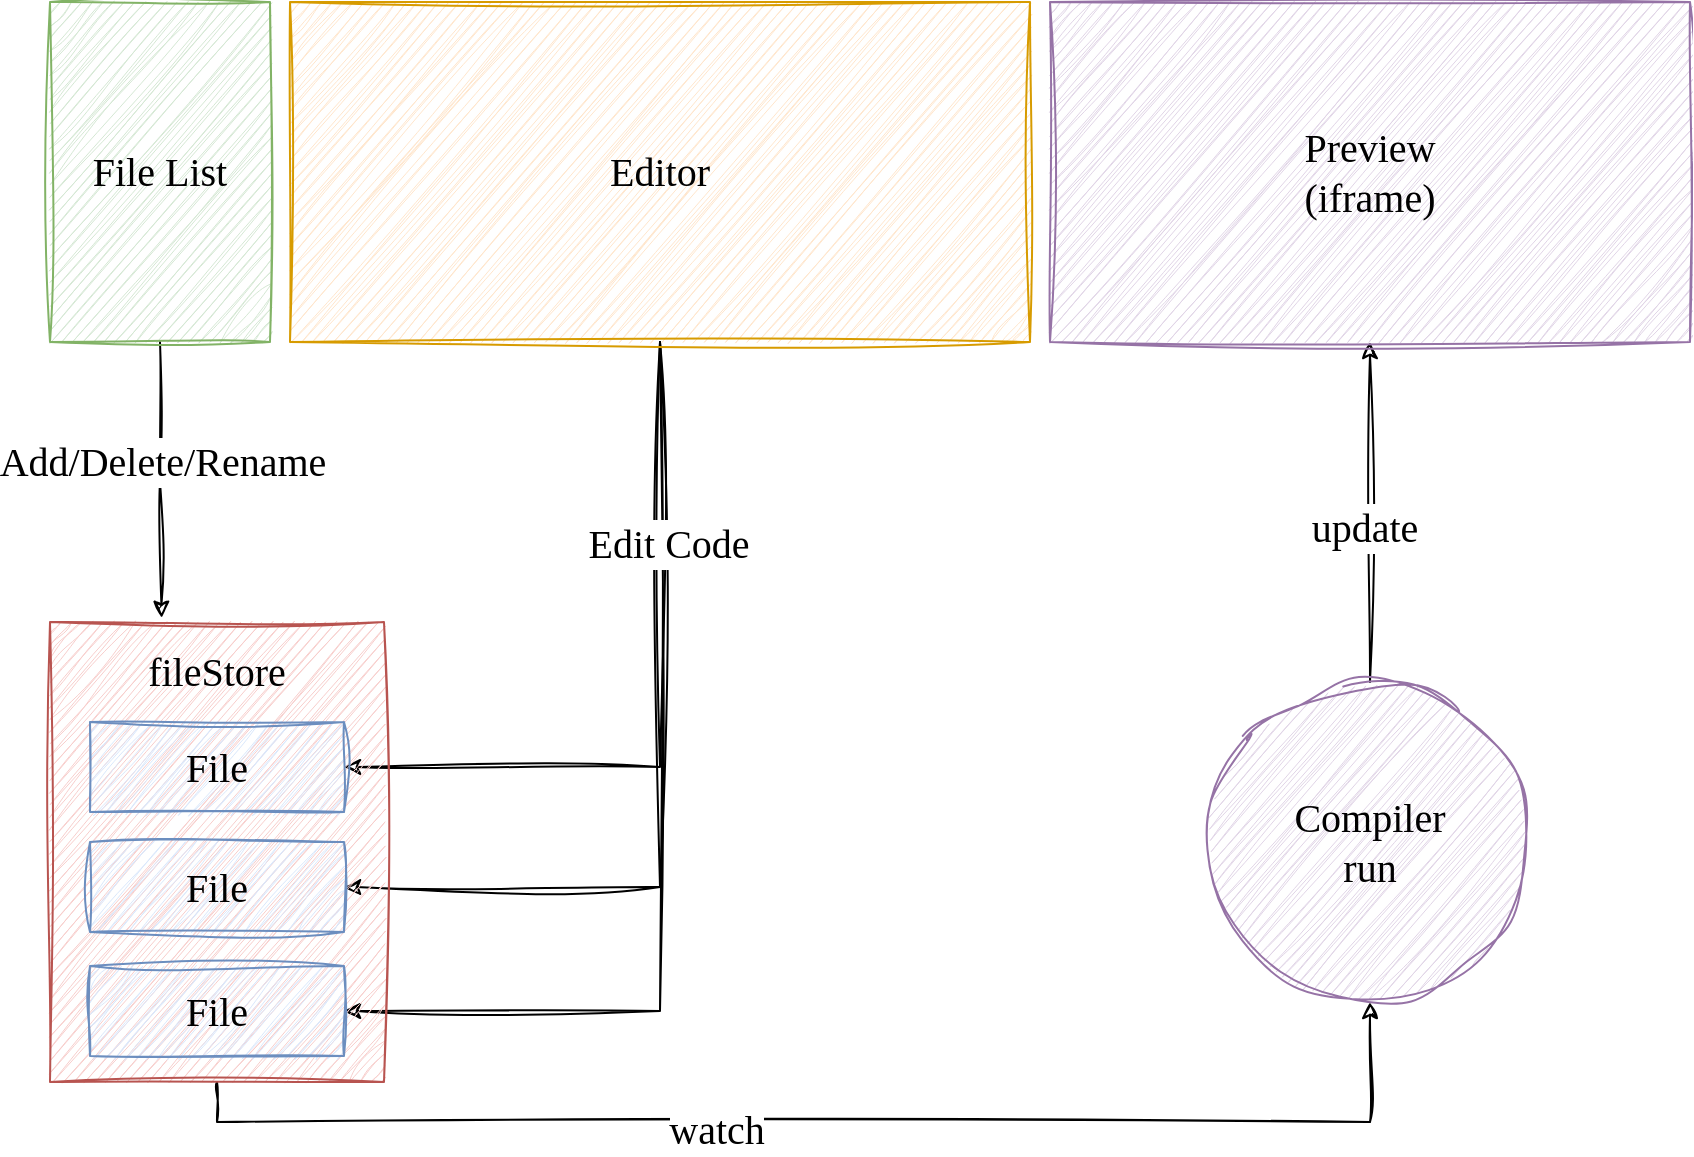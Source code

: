 <mxfile version="21.7.1" type="github">
  <diagram name="Page-1" id="pionsqpKZHJQi0cGghkE">
    <mxGraphModel dx="2073" dy="1222" grid="1" gridSize="10" guides="1" tooltips="1" connect="1" arrows="1" fold="1" page="1" pageScale="1" pageWidth="827" pageHeight="1169" math="0" shadow="0">
      <root>
        <mxCell id="0" />
        <mxCell id="1" parent="0" />
        <mxCell id="qivVjun7uS5Yy_yrhOOn-16" style="edgeStyle=orthogonalEdgeStyle;rounded=0;sketch=1;hachureGap=4;jiggle=2;curveFitting=1;orthogonalLoop=1;jettySize=auto;html=1;exitX=0.5;exitY=1;exitDx=0;exitDy=0;entryX=0.334;entryY=-0.009;entryDx=0;entryDy=0;entryPerimeter=0;fontFamily=Architects Daughter;fontSource=https%3A%2F%2Ffonts.googleapis.com%2Fcss%3Ffamily%3DArchitects%2BDaughter;fontSize=16;" edge="1" parent="1" source="qivVjun7uS5Yy_yrhOOn-6" target="qivVjun7uS5Yy_yrhOOn-9">
          <mxGeometry relative="1" as="geometry" />
        </mxCell>
        <mxCell id="qivVjun7uS5Yy_yrhOOn-17" value="&lt;font face=&quot;Comic Sans MS&quot;&gt;Add/Delete/Rename&lt;/font&gt;" style="edgeLabel;html=1;align=center;verticalAlign=middle;resizable=0;points=[];fontSize=20;fontFamily=Architects Daughter;" vertex="1" connectable="0" parent="qivVjun7uS5Yy_yrhOOn-16">
          <mxGeometry x="-0.146" y="1" relative="1" as="geometry">
            <mxPoint y="1" as="offset" />
          </mxGeometry>
        </mxCell>
        <mxCell id="qivVjun7uS5Yy_yrhOOn-6" value="&lt;font face=&quot;Comic Sans MS&quot;&gt;File List&lt;/font&gt;" style="rounded=0;whiteSpace=wrap;html=1;sketch=1;hachureGap=4;jiggle=2;curveFitting=1;fontFamily=Architects Daughter;fontSource=https%3A%2F%2Ffonts.googleapis.com%2Fcss%3Ffamily%3DArchitects%2BDaughter;fontSize=20;fillColor=#d5e8d4;strokeColor=#82b366;" vertex="1" parent="1">
          <mxGeometry x="273" y="210" width="110" height="170" as="geometry" />
        </mxCell>
        <mxCell id="qivVjun7uS5Yy_yrhOOn-18" style="edgeStyle=orthogonalEdgeStyle;rounded=0;sketch=1;hachureGap=4;jiggle=2;curveFitting=1;orthogonalLoop=1;jettySize=auto;html=1;exitX=0.5;exitY=1;exitDx=0;exitDy=0;entryX=1;entryY=0.5;entryDx=0;entryDy=0;fontFamily=Architects Daughter;fontSource=https%3A%2F%2Ffonts.googleapis.com%2Fcss%3Ffamily%3DArchitects%2BDaughter;fontSize=16;" edge="1" parent="1" source="qivVjun7uS5Yy_yrhOOn-7" target="qivVjun7uS5Yy_yrhOOn-13">
          <mxGeometry relative="1" as="geometry" />
        </mxCell>
        <mxCell id="qivVjun7uS5Yy_yrhOOn-19" style="edgeStyle=orthogonalEdgeStyle;rounded=0;sketch=1;hachureGap=4;jiggle=2;curveFitting=1;orthogonalLoop=1;jettySize=auto;html=1;exitX=0.5;exitY=1;exitDx=0;exitDy=0;entryX=1;entryY=0.5;entryDx=0;entryDy=0;fontFamily=Architects Daughter;fontSource=https%3A%2F%2Ffonts.googleapis.com%2Fcss%3Ffamily%3DArchitects%2BDaughter;fontSize=16;" edge="1" parent="1" source="qivVjun7uS5Yy_yrhOOn-7" target="qivVjun7uS5Yy_yrhOOn-14">
          <mxGeometry relative="1" as="geometry" />
        </mxCell>
        <mxCell id="qivVjun7uS5Yy_yrhOOn-21" style="edgeStyle=orthogonalEdgeStyle;rounded=0;sketch=1;hachureGap=4;jiggle=2;curveFitting=1;orthogonalLoop=1;jettySize=auto;html=1;exitX=0.5;exitY=1;exitDx=0;exitDy=0;entryX=1;entryY=0.5;entryDx=0;entryDy=0;fontFamily=Architects Daughter;fontSource=https%3A%2F%2Ffonts.googleapis.com%2Fcss%3Ffamily%3DArchitects%2BDaughter;fontSize=16;" edge="1" parent="1" source="qivVjun7uS5Yy_yrhOOn-7" target="qivVjun7uS5Yy_yrhOOn-15">
          <mxGeometry relative="1" as="geometry" />
        </mxCell>
        <mxCell id="qivVjun7uS5Yy_yrhOOn-22" value="&lt;font face=&quot;Comic Sans MS&quot;&gt;Edit Code&lt;/font&gt;" style="edgeLabel;html=1;align=center;verticalAlign=middle;resizable=0;points=[];fontSize=20;fontFamily=Architects Daughter;" vertex="1" connectable="0" parent="qivVjun7uS5Yy_yrhOOn-21">
          <mxGeometry x="-0.585" y="4" relative="1" as="geometry">
            <mxPoint y="-1" as="offset" />
          </mxGeometry>
        </mxCell>
        <mxCell id="qivVjun7uS5Yy_yrhOOn-7" value="&lt;font face=&quot;Comic Sans MS&quot;&gt;Editor&lt;/font&gt;" style="rounded=0;whiteSpace=wrap;html=1;sketch=1;hachureGap=4;jiggle=2;curveFitting=1;fontFamily=Architects Daughter;fontSource=https%3A%2F%2Ffonts.googleapis.com%2Fcss%3Ffamily%3DArchitects%2BDaughter;fontSize=20;fillColor=#ffe6cc;strokeColor=#d79b00;" vertex="1" parent="1">
          <mxGeometry x="393" y="210" width="370" height="170" as="geometry" />
        </mxCell>
        <mxCell id="qivVjun7uS5Yy_yrhOOn-24" style="edgeStyle=orthogonalEdgeStyle;rounded=0;sketch=1;hachureGap=4;jiggle=2;curveFitting=1;orthogonalLoop=1;jettySize=auto;html=1;exitX=0.5;exitY=1;exitDx=0;exitDy=0;entryX=0.5;entryY=1;entryDx=0;entryDy=0;fontFamily=Architects Daughter;fontSource=https%3A%2F%2Ffonts.googleapis.com%2Fcss%3Ffamily%3DArchitects%2BDaughter;fontSize=16;" edge="1" parent="1" source="qivVjun7uS5Yy_yrhOOn-9" target="qivVjun7uS5Yy_yrhOOn-23">
          <mxGeometry relative="1" as="geometry" />
        </mxCell>
        <mxCell id="qivVjun7uS5Yy_yrhOOn-25" value="&lt;font face=&quot;Comic Sans MS&quot;&gt;watch&lt;/font&gt;" style="edgeLabel;html=1;align=center;verticalAlign=middle;resizable=0;points=[];fontSize=20;fontFamily=Architects Daughter;" vertex="1" connectable="0" parent="qivVjun7uS5Yy_yrhOOn-24">
          <mxGeometry x="-0.178" y="-4" relative="1" as="geometry">
            <mxPoint x="-1" as="offset" />
          </mxGeometry>
        </mxCell>
        <mxCell id="qivVjun7uS5Yy_yrhOOn-9" value="" style="rounded=0;whiteSpace=wrap;html=1;sketch=1;hachureGap=4;jiggle=2;curveFitting=1;fontFamily=Architects Daughter;fontSource=https%3A%2F%2Ffonts.googleapis.com%2Fcss%3Ffamily%3DArchitects%2BDaughter;fontSize=20;fillColor=#f8cecc;strokeColor=#b85450;" vertex="1" parent="1">
          <mxGeometry x="273" y="520" width="167" height="230" as="geometry" />
        </mxCell>
        <mxCell id="qivVjun7uS5Yy_yrhOOn-10" value="&lt;font face=&quot;Comic Sans MS&quot;&gt;fileStore&lt;/font&gt;" style="text;html=1;strokeColor=none;fillColor=none;align=center;verticalAlign=middle;whiteSpace=wrap;rounded=0;fontSize=20;fontFamily=Architects Daughter;" vertex="1" parent="1">
          <mxGeometry x="303" y="530" width="107" height="30" as="geometry" />
        </mxCell>
        <mxCell id="qivVjun7uS5Yy_yrhOOn-13" value="&lt;font face=&quot;Comic Sans MS&quot;&gt;File&lt;/font&gt;" style="rounded=0;whiteSpace=wrap;html=1;sketch=1;hachureGap=4;jiggle=2;curveFitting=1;fontFamily=Architects Daughter;fontSource=https%3A%2F%2Ffonts.googleapis.com%2Fcss%3Ffamily%3DArchitects%2BDaughter;fontSize=20;fillColor=#dae8fc;strokeColor=#6c8ebf;" vertex="1" parent="1">
          <mxGeometry x="293" y="570" width="127" height="45" as="geometry" />
        </mxCell>
        <mxCell id="qivVjun7uS5Yy_yrhOOn-14" value="&lt;font face=&quot;Comic Sans MS&quot;&gt;File&lt;/font&gt;" style="rounded=0;whiteSpace=wrap;html=1;sketch=1;hachureGap=4;jiggle=2;curveFitting=1;fontFamily=Architects Daughter;fontSource=https%3A%2F%2Ffonts.googleapis.com%2Fcss%3Ffamily%3DArchitects%2BDaughter;fontSize=20;fillColor=#dae8fc;strokeColor=#6c8ebf;" vertex="1" parent="1">
          <mxGeometry x="293" y="630" width="127" height="45" as="geometry" />
        </mxCell>
        <mxCell id="qivVjun7uS5Yy_yrhOOn-15" value="&lt;font face=&quot;Comic Sans MS&quot;&gt;File&lt;/font&gt;" style="rounded=0;whiteSpace=wrap;html=1;sketch=1;hachureGap=4;jiggle=2;curveFitting=1;fontFamily=Architects Daughter;fontSource=https%3A%2F%2Ffonts.googleapis.com%2Fcss%3Ffamily%3DArchitects%2BDaughter;fontSize=20;fillColor=#dae8fc;strokeColor=#6c8ebf;" vertex="1" parent="1">
          <mxGeometry x="293" y="692" width="127" height="45" as="geometry" />
        </mxCell>
        <mxCell id="qivVjun7uS5Yy_yrhOOn-27" style="edgeStyle=orthogonalEdgeStyle;rounded=0;sketch=1;hachureGap=4;jiggle=2;curveFitting=1;orthogonalLoop=1;jettySize=auto;html=1;exitX=0.5;exitY=0;exitDx=0;exitDy=0;entryX=0.5;entryY=1;entryDx=0;entryDy=0;fontFamily=Architects Daughter;fontSource=https%3A%2F%2Ffonts.googleapis.com%2Fcss%3Ffamily%3DArchitects%2BDaughter;fontSize=16;" edge="1" parent="1" source="qivVjun7uS5Yy_yrhOOn-23" target="qivVjun7uS5Yy_yrhOOn-26">
          <mxGeometry relative="1" as="geometry" />
        </mxCell>
        <mxCell id="qivVjun7uS5Yy_yrhOOn-28" value="&lt;font face=&quot;Comic Sans MS&quot;&gt;update&lt;/font&gt;" style="edgeLabel;html=1;align=center;verticalAlign=middle;resizable=0;points=[];fontSize=20;fontFamily=Architects Daughter;" vertex="1" connectable="0" parent="qivVjun7uS5Yy_yrhOOn-27">
          <mxGeometry x="-0.084" y="3" relative="1" as="geometry">
            <mxPoint y="1" as="offset" />
          </mxGeometry>
        </mxCell>
        <mxCell id="qivVjun7uS5Yy_yrhOOn-23" value="&lt;font face=&quot;Comic Sans MS&quot;&gt;Compiler&lt;br&gt;run&lt;br&gt;&lt;/font&gt;" style="ellipse;whiteSpace=wrap;html=1;aspect=fixed;sketch=1;hachureGap=4;jiggle=2;curveFitting=1;fontFamily=Architects Daughter;fontSource=https%3A%2F%2Ffonts.googleapis.com%2Fcss%3Ffamily%3DArchitects%2BDaughter;fontSize=20;fillColor=#e1d5e7;strokeColor=#9673a6;" vertex="1" parent="1">
          <mxGeometry x="853" y="550" width="160" height="160" as="geometry" />
        </mxCell>
        <mxCell id="qivVjun7uS5Yy_yrhOOn-26" value="&lt;font face=&quot;Comic Sans MS&quot;&gt;Preview&lt;br&gt;(iframe)&lt;br&gt;&lt;/font&gt;" style="rounded=0;whiteSpace=wrap;html=1;sketch=1;hachureGap=4;jiggle=2;curveFitting=1;fontFamily=Architects Daughter;fontSource=https%3A%2F%2Ffonts.googleapis.com%2Fcss%3Ffamily%3DArchitects%2BDaughter;fontSize=20;fillColor=#e1d5e7;strokeColor=#9673a6;" vertex="1" parent="1">
          <mxGeometry x="773" y="210" width="320" height="170" as="geometry" />
        </mxCell>
      </root>
    </mxGraphModel>
  </diagram>
</mxfile>

